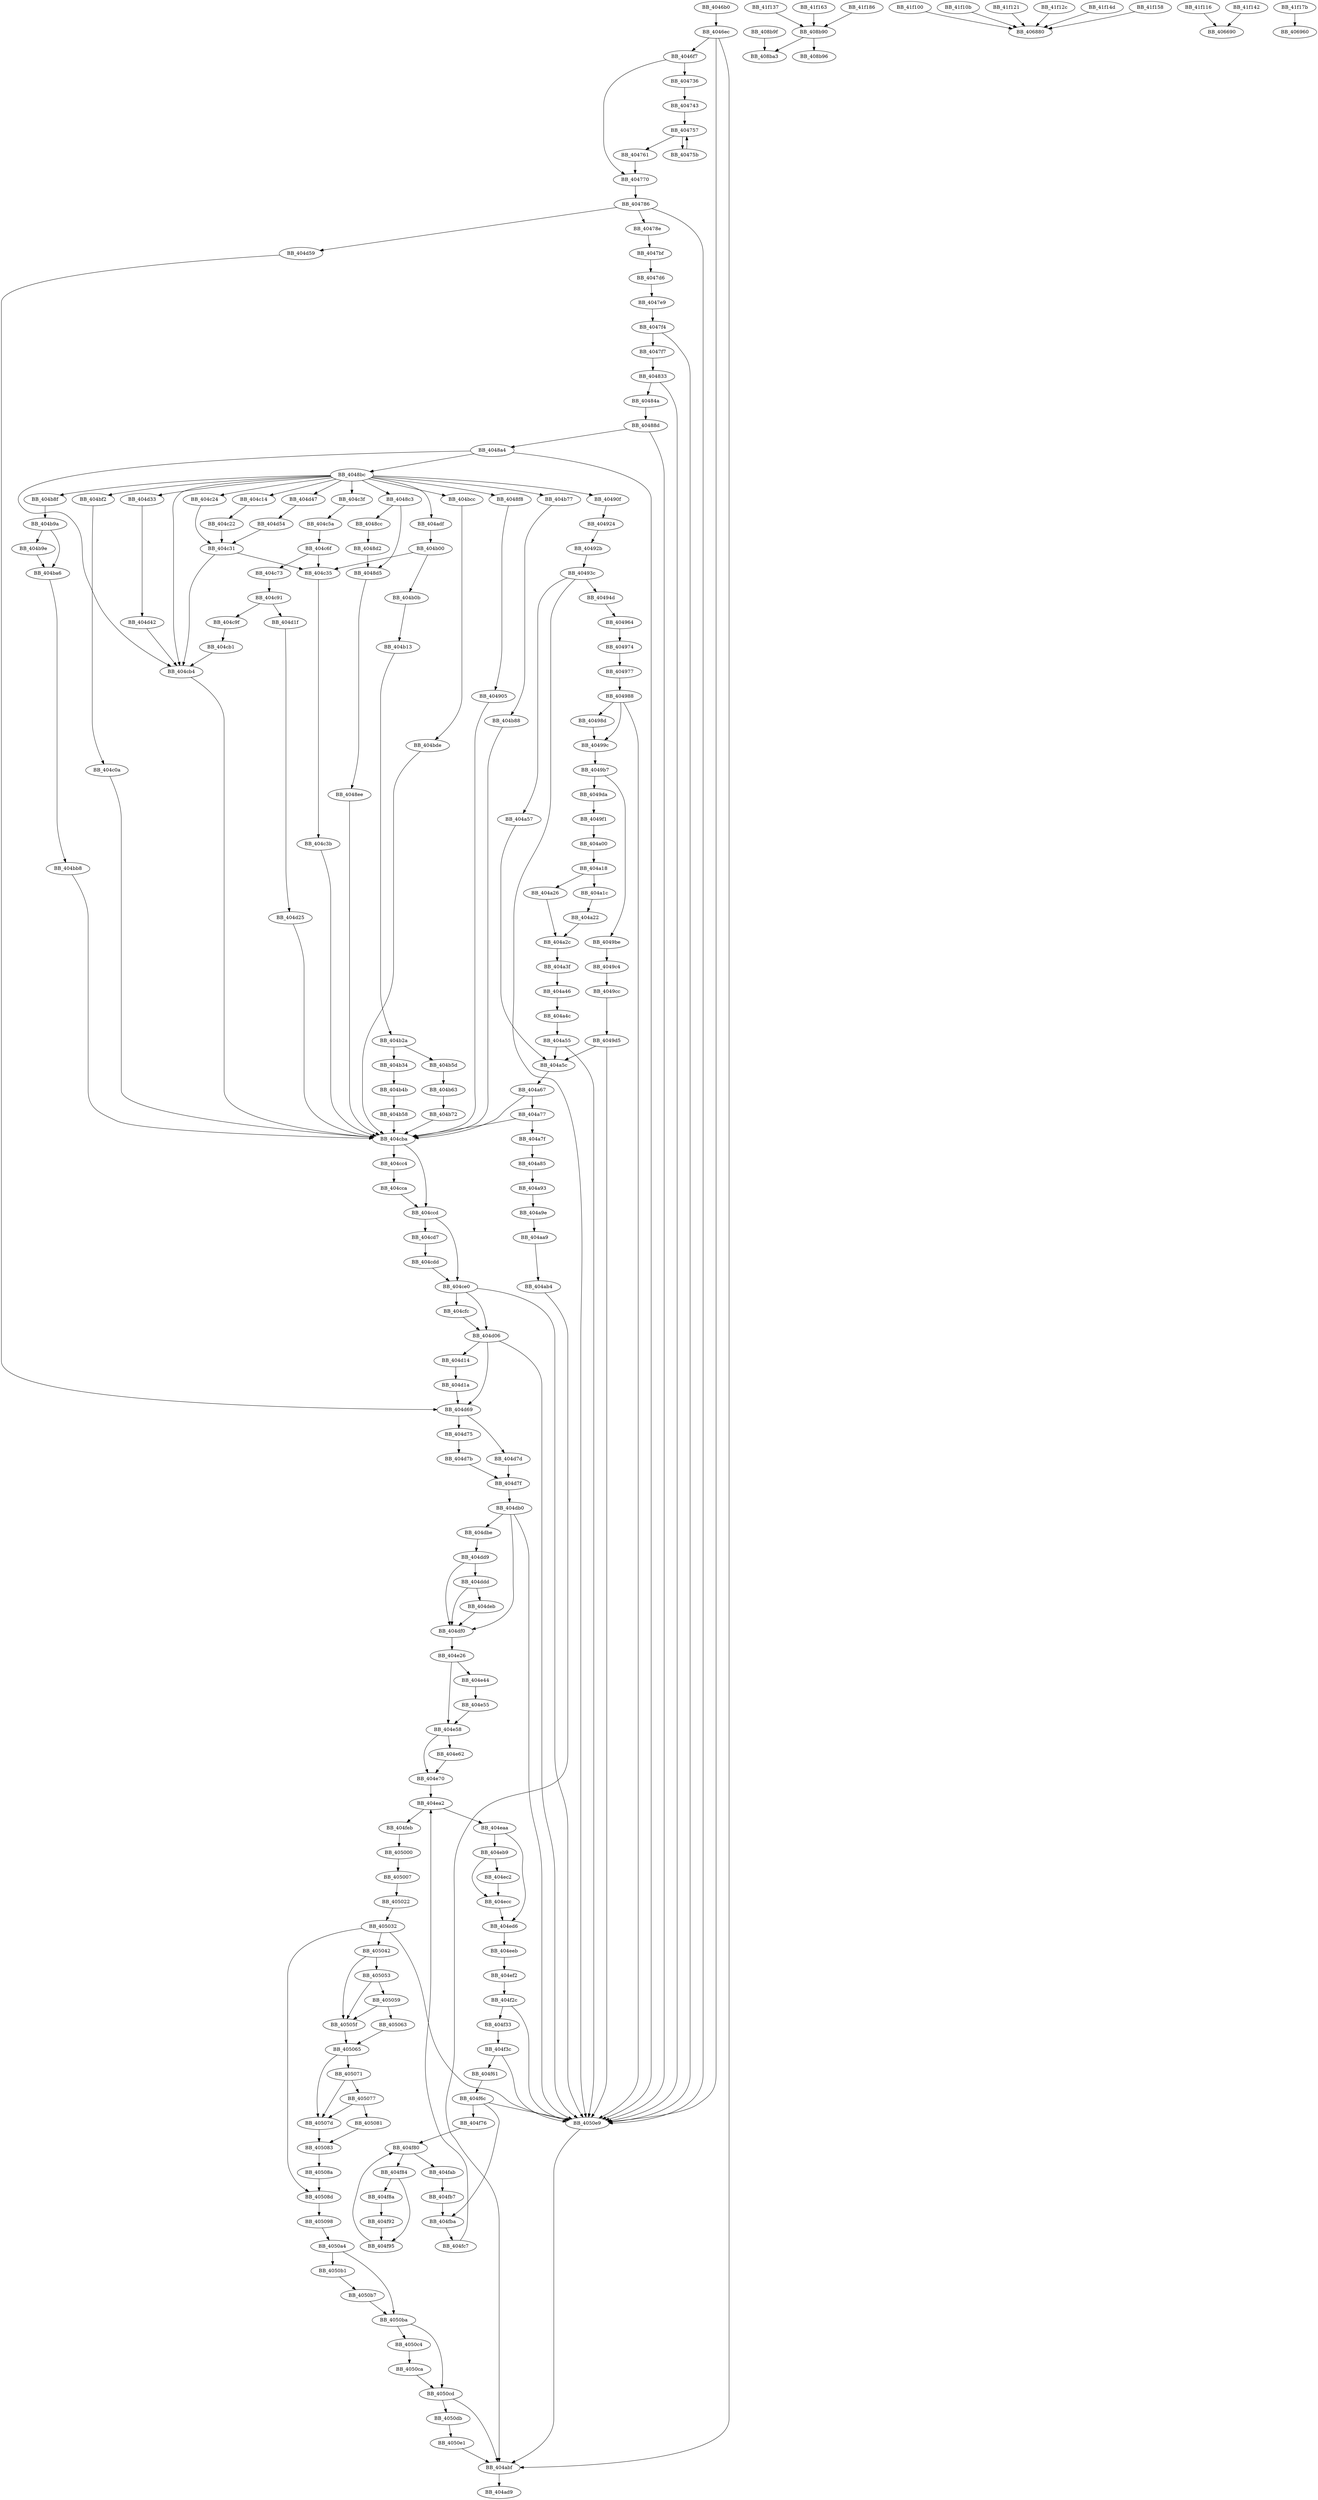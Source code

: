 DiGraph sub_4046B0{
BB_4046b0->BB_4046ec
BB_4046ec->BB_4046f7
BB_4046ec->BB_404abf
BB_4046ec->BB_4050e9
BB_4046f7->BB_404736
BB_4046f7->BB_404770
BB_404736->BB_404743
BB_404743->BB_404757
BB_404757->BB_40475b
BB_404757->BB_404761
BB_40475b->BB_404757
BB_404761->BB_404770
BB_404770->BB_404786
BB_404786->BB_40478e
BB_404786->BB_404d59
BB_404786->BB_4050e9
BB_40478e->BB_4047bf
BB_4047bf->BB_4047d6
BB_4047d6->BB_4047e9
BB_4047e9->BB_4047f4
BB_4047f4->BB_4047f7
BB_4047f4->BB_4050e9
BB_4047f7->BB_404833
BB_404833->BB_40484a
BB_404833->BB_4050e9
BB_40484a->BB_40488d
BB_40488d->BB_4048a4
BB_40488d->BB_4050e9
BB_4048a4->BB_4048bc
BB_4048a4->BB_404cb4
BB_4048a4->BB_4050e9
BB_4048bc->BB_4048c3
BB_4048bc->BB_4048f8
BB_4048bc->BB_40490f
BB_4048bc->BB_404adf
BB_4048bc->BB_404b77
BB_4048bc->BB_404b8f
BB_4048bc->BB_404bcc
BB_4048bc->BB_404bf2
BB_4048bc->BB_404c14
BB_4048bc->BB_404c24
BB_4048bc->BB_404c3f
BB_4048bc->BB_404cb4
BB_4048bc->BB_404d33
BB_4048bc->BB_404d47
BB_4048c3->BB_4048cc
BB_4048c3->BB_4048d5
BB_4048cc->BB_4048d2
BB_4048d2->BB_4048d5
BB_4048d5->BB_4048ee
BB_4048ee->BB_404cba
BB_4048f8->BB_404905
BB_404905->BB_404cba
BB_40490f->BB_404924
BB_404924->BB_40492b
BB_40492b->BB_40493c
BB_40493c->BB_40494d
BB_40493c->BB_404a57
BB_40493c->BB_4050e9
BB_40494d->BB_404964
BB_404964->BB_404974
BB_404974->BB_404977
BB_404977->BB_404988
BB_404988->BB_40498d
BB_404988->BB_40499c
BB_404988->BB_4050e9
BB_40498d->BB_40499c
BB_40499c->BB_4049b7
BB_4049b7->BB_4049be
BB_4049b7->BB_4049da
BB_4049be->BB_4049c4
BB_4049c4->BB_4049cc
BB_4049cc->BB_4049d5
BB_4049d5->BB_404a5c
BB_4049d5->BB_4050e9
BB_4049da->BB_4049f1
BB_4049f1->BB_404a00
BB_404a00->BB_404a18
BB_404a18->BB_404a1c
BB_404a18->BB_404a26
BB_404a1c->BB_404a22
BB_404a22->BB_404a2c
BB_404a26->BB_404a2c
BB_404a2c->BB_404a3f
BB_404a3f->BB_404a46
BB_404a46->BB_404a4c
BB_404a4c->BB_404a55
BB_404a55->BB_404a5c
BB_404a55->BB_4050e9
BB_404a57->BB_404a5c
BB_404a5c->BB_404a67
BB_404a67->BB_404a77
BB_404a67->BB_404cba
BB_404a77->BB_404a7f
BB_404a77->BB_404cba
BB_404a7f->BB_404a85
BB_404a85->BB_404a93
BB_404a93->BB_404a9e
BB_404a9e->BB_404aa9
BB_404aa9->BB_404ab4
BB_404ab4->BB_404abf
BB_404abf->BB_404ad9
BB_404adf->BB_404b00
BB_404b00->BB_404b0b
BB_404b00->BB_404c35
BB_404b0b->BB_404b13
BB_404b13->BB_404b2a
BB_404b2a->BB_404b34
BB_404b2a->BB_404b5d
BB_404b34->BB_404b4b
BB_404b4b->BB_404b58
BB_404b58->BB_404cba
BB_404b5d->BB_404b63
BB_404b63->BB_404b72
BB_404b72->BB_404cba
BB_404b77->BB_404b88
BB_404b88->BB_404cba
BB_404b8f->BB_404b9a
BB_404b9a->BB_404b9e
BB_404b9a->BB_404ba6
BB_404b9e->BB_404ba6
BB_404ba6->BB_404bb8
BB_404bb8->BB_404cba
BB_404bcc->BB_404bde
BB_404bde->BB_404cba
BB_404bf2->BB_404c0a
BB_404c0a->BB_404cba
BB_404c14->BB_404c22
BB_404c22->BB_404c31
BB_404c24->BB_404c31
BB_404c31->BB_404c35
BB_404c31->BB_404cb4
BB_404c35->BB_404c3b
BB_404c3b->BB_404cba
BB_404c3f->BB_404c5a
BB_404c5a->BB_404c6f
BB_404c6f->BB_404c35
BB_404c6f->BB_404c73
BB_404c73->BB_404c91
BB_404c91->BB_404c9f
BB_404c91->BB_404d1f
BB_404c9f->BB_404cb1
BB_404cb1->BB_404cb4
BB_404cb4->BB_404cba
BB_404cba->BB_404cc4
BB_404cba->BB_404ccd
BB_404cc4->BB_404cca
BB_404cca->BB_404ccd
BB_404ccd->BB_404cd7
BB_404ccd->BB_404ce0
BB_404cd7->BB_404cdd
BB_404cdd->BB_404ce0
BB_404ce0->BB_404cfc
BB_404ce0->BB_404d06
BB_404ce0->BB_4050e9
BB_404cfc->BB_404d06
BB_404d06->BB_404d14
BB_404d06->BB_404d69
BB_404d06->BB_4050e9
BB_404d14->BB_404d1a
BB_404d1a->BB_404d69
BB_404d1f->BB_404d25
BB_404d25->BB_404cba
BB_404d33->BB_404d42
BB_404d42->BB_404cb4
BB_404d47->BB_404d54
BB_404d54->BB_404c31
BB_404d59->BB_404d69
BB_404d69->BB_404d75
BB_404d69->BB_404d7d
BB_404d75->BB_404d7b
BB_404d7b->BB_404d7f
BB_404d7d->BB_404d7f
BB_404d7f->BB_404db0
BB_404db0->BB_404dbe
BB_404db0->BB_404df0
BB_404db0->BB_4050e9
BB_404dbe->BB_404dd9
BB_404dd9->BB_404ddd
BB_404dd9->BB_404df0
BB_404ddd->BB_404deb
BB_404ddd->BB_404df0
BB_404deb->BB_404df0
BB_404df0->BB_404e26
BB_404e26->BB_404e44
BB_404e26->BB_404e58
BB_404e44->BB_404e55
BB_404e55->BB_404e58
BB_404e58->BB_404e62
BB_404e58->BB_404e70
BB_404e62->BB_404e70
BB_404e70->BB_404ea2
BB_404ea2->BB_404eaa
BB_404ea2->BB_404feb
BB_404eaa->BB_404eb9
BB_404eaa->BB_404ed6
BB_404eb9->BB_404ec2
BB_404eb9->BB_404ecc
BB_404ec2->BB_404ecc
BB_404ecc->BB_404ed6
BB_404ed6->BB_404eeb
BB_404eeb->BB_404ef2
BB_404ef2->BB_404f2c
BB_404f2c->BB_404f33
BB_404f2c->BB_4050e9
BB_404f33->BB_404f3c
BB_404f3c->BB_404f61
BB_404f3c->BB_4050e9
BB_404f61->BB_404f6c
BB_404f6c->BB_404f76
BB_404f6c->BB_404fba
BB_404f6c->BB_4050e9
BB_404f76->BB_404f80
BB_404f80->BB_404f84
BB_404f80->BB_404fab
BB_404f84->BB_404f8a
BB_404f84->BB_404f95
BB_404f8a->BB_404f92
BB_404f92->BB_404f95
BB_404f95->BB_404f80
BB_404fab->BB_404fb7
BB_404fb7->BB_404fba
BB_404fba->BB_404fc7
BB_404fc7->BB_404ea2
BB_404feb->BB_405000
BB_405000->BB_405007
BB_405007->BB_405022
BB_405022->BB_405032
BB_405032->BB_405042
BB_405032->BB_40508d
BB_405032->BB_4050e9
BB_405042->BB_405053
BB_405042->BB_40505f
BB_405053->BB_405059
BB_405053->BB_40505f
BB_405059->BB_40505f
BB_405059->BB_405063
BB_40505f->BB_405065
BB_405063->BB_405065
BB_405065->BB_405071
BB_405065->BB_40507d
BB_405071->BB_405077
BB_405071->BB_40507d
BB_405077->BB_40507d
BB_405077->BB_405081
BB_40507d->BB_405083
BB_405081->BB_405083
BB_405083->BB_40508a
BB_40508a->BB_40508d
BB_40508d->BB_405098
BB_405098->BB_4050a4
BB_4050a4->BB_4050b1
BB_4050a4->BB_4050ba
BB_4050b1->BB_4050b7
BB_4050b7->BB_4050ba
BB_4050ba->BB_4050c4
BB_4050ba->BB_4050cd
BB_4050c4->BB_4050ca
BB_4050ca->BB_4050cd
BB_4050cd->BB_404abf
BB_4050cd->BB_4050db
BB_4050db->BB_4050e1
BB_4050e1->BB_404abf
BB_4050e9->BB_404abf
BB_408b90->BB_408b96
BB_408b90->BB_408ba3
BB_408b9f->BB_408ba3
BB_41f100->BB_406880
BB_41f10b->BB_406880
BB_41f116->BB_406690
BB_41f121->BB_406880
BB_41f12c->BB_406880
BB_41f137->BB_408b90
BB_41f142->BB_406690
BB_41f14d->BB_406880
BB_41f158->BB_406880
BB_41f163->BB_408b90
BB_41f17b->BB_406960
BB_41f186->BB_408b90
}
